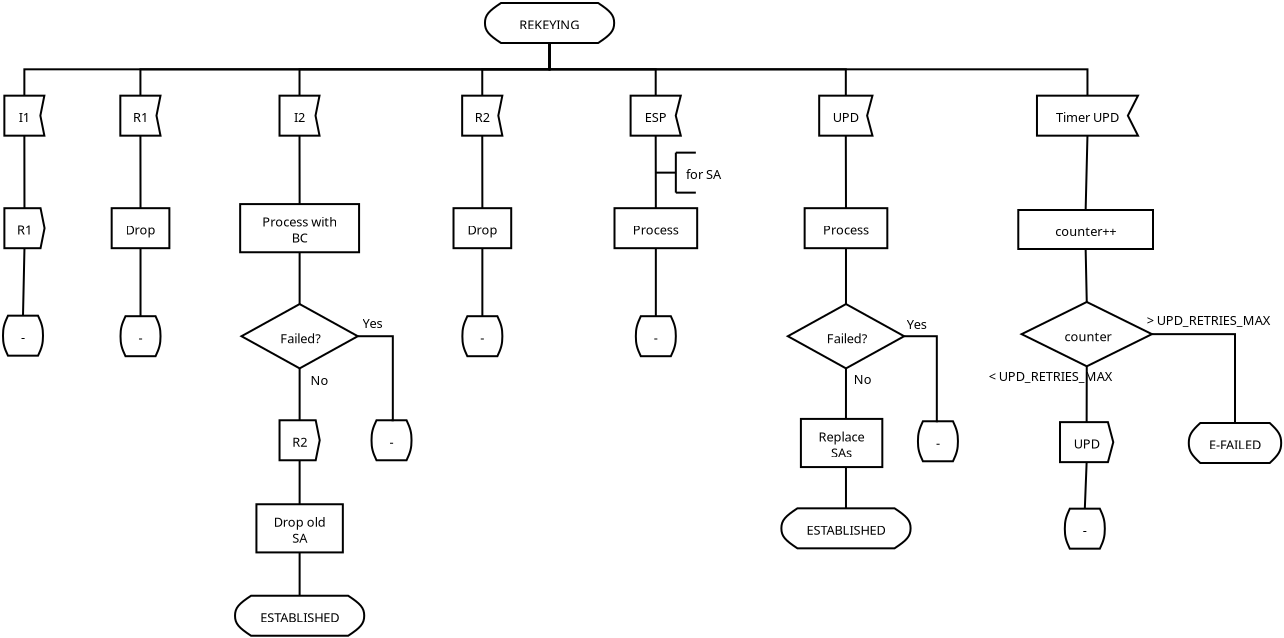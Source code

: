 <?xml version="1.0" encoding="UTF-8"?>
<dia:diagram xmlns:dia="http://www.lysator.liu.se/~alla/dia/"><dia:layer name="Background" visible="true"><dia:object type="SDL - State" version="0" id="O0"><dia:attribute name="obj_pos"><dia:point val="27.32,1.65"/></dia:attribute><dia:attribute name="obj_bb"><dia:rectangle val="27.27,1.6;33.83,3.7"/></dia:attribute><dia:attribute name="elem_corner"><dia:point val="27.32,1.65"/></dia:attribute><dia:attribute name="elem_width"><dia:real val="6.46"/></dia:attribute><dia:attribute name="elem_height"><dia:real val="2"/></dia:attribute><dia:attribute name="show_background"><dia:boolean val="true"/></dia:attribute><dia:attribute name="flip_horizontal"><dia:boolean val="false"/></dia:attribute><dia:attribute name="flip_vertical"><dia:boolean val="false"/></dia:attribute><dia:attribute name="padding"><dia:real val="0.354"/></dia:attribute><dia:attribute name="text"><dia:composite type="text"><dia:attribute name="string"><dia:string>#REKEYING#</dia:string></dia:attribute><dia:attribute name="font"><dia:font family="sans" style="0" name="Courier"/></dia:attribute><dia:attribute name="height"><dia:real val="0.8"/></dia:attribute><dia:attribute name="pos"><dia:point val="30.55,2.9"/></dia:attribute><dia:attribute name="color"><dia:color val="#000000"/></dia:attribute><dia:attribute name="alignment"><dia:enum val="1"/></dia:attribute></dia:composite></dia:attribute></dia:object><dia:object type="SDL - Receive" version="0" id="O1"><dia:attribute name="obj_pos"><dia:point val="3.29,6.282"/></dia:attribute><dia:attribute name="obj_bb"><dia:rectangle val="3.24,6.232;5.351,8.332"/></dia:attribute><dia:attribute name="elem_corner"><dia:point val="3.29,6.282"/></dia:attribute><dia:attribute name="elem_width"><dia:real val="2"/></dia:attribute><dia:attribute name="elem_height"><dia:real val="2"/></dia:attribute><dia:attribute name="show_background"><dia:boolean val="true"/></dia:attribute><dia:attribute name="flip_horizontal"><dia:boolean val="false"/></dia:attribute><dia:attribute name="flip_vertical"><dia:boolean val="false"/></dia:attribute><dia:attribute name="padding"><dia:real val="0.354"/></dia:attribute><dia:attribute name="text"><dia:composite type="text"><dia:attribute name="string"><dia:string>#I1#</dia:string></dia:attribute><dia:attribute name="font"><dia:font family="sans" style="0" name="Courier"/></dia:attribute><dia:attribute name="height"><dia:real val="0.8"/></dia:attribute><dia:attribute name="pos"><dia:point val="4.29,7.532"/></dia:attribute><dia:attribute name="color"><dia:color val="#000000"/></dia:attribute><dia:attribute name="alignment"><dia:enum val="1"/></dia:attribute></dia:composite></dia:attribute></dia:object><dia:object type="SDL - Receive" version="0" id="O2"><dia:attribute name="obj_pos"><dia:point val="9.088,6.282"/></dia:attribute><dia:attribute name="obj_bb"><dia:rectangle val="9.038,6.232;11.158,8.332"/></dia:attribute><dia:attribute name="elem_corner"><dia:point val="9.088,6.282"/></dia:attribute><dia:attribute name="elem_width"><dia:real val="2.009"/></dia:attribute><dia:attribute name="elem_height"><dia:real val="2"/></dia:attribute><dia:attribute name="show_background"><dia:boolean val="true"/></dia:attribute><dia:attribute name="flip_horizontal"><dia:boolean val="false"/></dia:attribute><dia:attribute name="flip_vertical"><dia:boolean val="false"/></dia:attribute><dia:attribute name="padding"><dia:real val="0.354"/></dia:attribute><dia:attribute name="text"><dia:composite type="text"><dia:attribute name="string"><dia:string>#R1#</dia:string></dia:attribute><dia:attribute name="font"><dia:font family="sans" style="0" name="Courier"/></dia:attribute><dia:attribute name="height"><dia:real val="0.8"/></dia:attribute><dia:attribute name="pos"><dia:point val="10.093,7.532"/></dia:attribute><dia:attribute name="color"><dia:color val="#000000"/></dia:attribute><dia:attribute name="alignment"><dia:enum val="1"/></dia:attribute></dia:composite></dia:attribute></dia:object><dia:object type="SDL - Receive" version="0" id="O3"><dia:attribute name="obj_pos"><dia:point val="17.048,6.282"/></dia:attribute><dia:attribute name="obj_bb"><dia:rectangle val="16.998,6.232;19.109,8.332"/></dia:attribute><dia:attribute name="elem_corner"><dia:point val="17.048,6.282"/></dia:attribute><dia:attribute name="elem_width"><dia:real val="2"/></dia:attribute><dia:attribute name="elem_height"><dia:real val="2"/></dia:attribute><dia:attribute name="show_background"><dia:boolean val="true"/></dia:attribute><dia:attribute name="flip_horizontal"><dia:boolean val="false"/></dia:attribute><dia:attribute name="flip_vertical"><dia:boolean val="false"/></dia:attribute><dia:attribute name="padding"><dia:real val="0.354"/></dia:attribute><dia:attribute name="text"><dia:composite type="text"><dia:attribute name="string"><dia:string>#I2#</dia:string></dia:attribute><dia:attribute name="font"><dia:font family="sans" style="0" name="Courier"/></dia:attribute><dia:attribute name="height"><dia:real val="0.8"/></dia:attribute><dia:attribute name="pos"><dia:point val="18.048,7.532"/></dia:attribute><dia:attribute name="color"><dia:color val="#000000"/></dia:attribute><dia:attribute name="alignment"><dia:enum val="1"/></dia:attribute></dia:composite></dia:attribute></dia:object><dia:object type="SDL - Receive" version="0" id="O4"><dia:attribute name="obj_pos"><dia:point val="26.18,6.282"/></dia:attribute><dia:attribute name="obj_bb"><dia:rectangle val="26.13,6.232;28.25,8.332"/></dia:attribute><dia:attribute name="elem_corner"><dia:point val="26.18,6.282"/></dia:attribute><dia:attribute name="elem_width"><dia:real val="2.009"/></dia:attribute><dia:attribute name="elem_height"><dia:real val="2"/></dia:attribute><dia:attribute name="show_background"><dia:boolean val="true"/></dia:attribute><dia:attribute name="flip_horizontal"><dia:boolean val="false"/></dia:attribute><dia:attribute name="flip_vertical"><dia:boolean val="false"/></dia:attribute><dia:attribute name="padding"><dia:real val="0.354"/></dia:attribute><dia:attribute name="text"><dia:composite type="text"><dia:attribute name="string"><dia:string>#R2#</dia:string></dia:attribute><dia:attribute name="font"><dia:font family="sans" style="0" name="Courier"/></dia:attribute><dia:attribute name="height"><dia:real val="0.8"/></dia:attribute><dia:attribute name="pos"><dia:point val="27.184,7.532"/></dia:attribute><dia:attribute name="color"><dia:color val="#000000"/></dia:attribute><dia:attribute name="alignment"><dia:enum val="1"/></dia:attribute></dia:composite></dia:attribute></dia:object><dia:object type="SDL - Receive" version="0" id="O5"><dia:attribute name="obj_pos"><dia:point val="44.046,6.282"/></dia:attribute><dia:attribute name="obj_bb"><dia:rectangle val="43.996,6.232;46.745,8.332"/></dia:attribute><dia:attribute name="elem_corner"><dia:point val="44.046,6.282"/></dia:attribute><dia:attribute name="elem_width"><dia:real val="2.634"/></dia:attribute><dia:attribute name="elem_height"><dia:real val="2"/></dia:attribute><dia:attribute name="show_background"><dia:boolean val="true"/></dia:attribute><dia:attribute name="flip_horizontal"><dia:boolean val="false"/></dia:attribute><dia:attribute name="flip_vertical"><dia:boolean val="false"/></dia:attribute><dia:attribute name="padding"><dia:real val="0.354"/></dia:attribute><dia:attribute name="text"><dia:composite type="text"><dia:attribute name="string"><dia:string>#UPD#</dia:string></dia:attribute><dia:attribute name="font"><dia:font family="sans" style="0" name="Courier"/></dia:attribute><dia:attribute name="height"><dia:real val="0.8"/></dia:attribute><dia:attribute name="pos"><dia:point val="45.363,7.532"/></dia:attribute><dia:attribute name="color"><dia:color val="#000000"/></dia:attribute><dia:attribute name="alignment"><dia:enum val="1"/></dia:attribute></dia:composite></dia:attribute></dia:object><dia:object type="SDL - Receive" version="0" id="O6"><dia:attribute name="obj_pos"><dia:point val="54.941,6.282"/></dia:attribute><dia:attribute name="obj_bb"><dia:rectangle val="54.891,6.232;60.03,8.332"/></dia:attribute><dia:attribute name="elem_corner"><dia:point val="54.941,6.282"/></dia:attribute><dia:attribute name="elem_width"><dia:real val="5.009"/></dia:attribute><dia:attribute name="elem_height"><dia:real val="2"/></dia:attribute><dia:attribute name="show_background"><dia:boolean val="true"/></dia:attribute><dia:attribute name="flip_horizontal"><dia:boolean val="false"/></dia:attribute><dia:attribute name="flip_vertical"><dia:boolean val="false"/></dia:attribute><dia:attribute name="padding"><dia:real val="0.354"/></dia:attribute><dia:attribute name="text"><dia:composite type="text"><dia:attribute name="string"><dia:string>#Timer UPD#</dia:string></dia:attribute><dia:attribute name="font"><dia:font family="sans" style="0" name="Courier"/></dia:attribute><dia:attribute name="height"><dia:real val="0.8"/></dia:attribute><dia:attribute name="pos"><dia:point val="57.445,7.532"/></dia:attribute><dia:attribute name="color"><dia:color val="#000000"/></dia:attribute><dia:attribute name="alignment"><dia:enum val="1"/></dia:attribute></dia:composite></dia:attribute></dia:object><dia:object type="SDL - Send" version="0" id="O7"><dia:attribute name="obj_pos"><dia:point val="3.291,11.909"/></dia:attribute><dia:attribute name="obj_bb"><dia:rectangle val="3.241,11.858;5.351,13.959"/></dia:attribute><dia:attribute name="elem_corner"><dia:point val="3.291,11.909"/></dia:attribute><dia:attribute name="elem_width"><dia:real val="2.009"/></dia:attribute><dia:attribute name="elem_height"><dia:real val="2"/></dia:attribute><dia:attribute name="show_background"><dia:boolean val="true"/></dia:attribute><dia:attribute name="flip_horizontal"><dia:boolean val="false"/></dia:attribute><dia:attribute name="flip_vertical"><dia:boolean val="false"/></dia:attribute><dia:attribute name="padding"><dia:real val="0.354"/></dia:attribute><dia:attribute name="text"><dia:composite type="text"><dia:attribute name="string"><dia:string>#R1#</dia:string></dia:attribute><dia:attribute name="font"><dia:font family="sans" style="0" name="Courier"/></dia:attribute><dia:attribute name="height"><dia:real val="0.8"/></dia:attribute><dia:attribute name="pos"><dia:point val="4.295,13.159"/></dia:attribute><dia:attribute name="color"><dia:color val="#000000"/></dia:attribute><dia:attribute name="alignment"><dia:enum val="1"/></dia:attribute></dia:composite></dia:attribute></dia:object><dia:object type="SDL - Task" version="0" id="O8"><dia:attribute name="obj_pos"><dia:point val="15.08,11.705"/></dia:attribute><dia:attribute name="obj_bb"><dia:rectangle val="15.03,11.655;21.077,14.162"/></dia:attribute><dia:attribute name="elem_corner"><dia:point val="15.08,11.705"/></dia:attribute><dia:attribute name="elem_width"><dia:real val="5.946"/></dia:attribute><dia:attribute name="elem_height"><dia:real val="2.407"/></dia:attribute><dia:attribute name="show_background"><dia:boolean val="true"/></dia:attribute><dia:attribute name="flip_horizontal"><dia:boolean val="false"/></dia:attribute><dia:attribute name="flip_vertical"><dia:boolean val="false"/></dia:attribute><dia:attribute name="padding"><dia:real val="0.354"/></dia:attribute><dia:attribute name="text"><dia:composite type="text"><dia:attribute name="string"><dia:string>#Process with
BC#</dia:string></dia:attribute><dia:attribute name="font"><dia:font family="sans" style="0" name="Courier"/></dia:attribute><dia:attribute name="height"><dia:real val="0.8"/></dia:attribute><dia:attribute name="pos"><dia:point val="18.053,12.759"/></dia:attribute><dia:attribute name="color"><dia:color val="#000000"/></dia:attribute><dia:attribute name="alignment"><dia:enum val="1"/></dia:attribute></dia:composite></dia:attribute></dia:object><dia:object type="SDL - Decision" version="0" id="O9"><dia:attribute name="obj_pos"><dia:point val="15.146,16.704"/></dia:attribute><dia:attribute name="obj_bb"><dia:rectangle val="15.043,16.646;21.064,19.975"/></dia:attribute><dia:attribute name="elem_corner"><dia:point val="15.146,16.704"/></dia:attribute><dia:attribute name="elem_width"><dia:real val="5.814"/></dia:attribute><dia:attribute name="elem_height"><dia:real val="3.214"/></dia:attribute><dia:attribute name="show_background"><dia:boolean val="true"/></dia:attribute><dia:attribute name="flip_horizontal"><dia:boolean val="false"/></dia:attribute><dia:attribute name="flip_vertical"><dia:boolean val="false"/></dia:attribute><dia:attribute name="padding"><dia:real val="0.354"/></dia:attribute><dia:attribute name="text"><dia:composite type="text"><dia:attribute name="string"><dia:string>#Failed?#</dia:string></dia:attribute><dia:attribute name="font"><dia:font family="sans" style="0" name="Courier"/></dia:attribute><dia:attribute name="height"><dia:real val="0.8"/></dia:attribute><dia:attribute name="pos"><dia:point val="18.111,18.593"/></dia:attribute><dia:attribute name="color"><dia:color val="#000000"/></dia:attribute><dia:attribute name="alignment"><dia:enum val="1"/></dia:attribute></dia:composite></dia:attribute></dia:object><dia:object type="SDL - Send" version="0" id="O10"><dia:attribute name="obj_pos"><dia:point val="17.049,22.513"/></dia:attribute><dia:attribute name="obj_bb"><dia:rectangle val="16.998,22.463;19.108,24.563"/></dia:attribute><dia:attribute name="elem_corner"><dia:point val="17.049,22.513"/></dia:attribute><dia:attribute name="elem_width"><dia:real val="2.009"/></dia:attribute><dia:attribute name="elem_height"><dia:real val="2"/></dia:attribute><dia:attribute name="show_background"><dia:boolean val="true"/></dia:attribute><dia:attribute name="flip_horizontal"><dia:boolean val="false"/></dia:attribute><dia:attribute name="flip_vertical"><dia:boolean val="false"/></dia:attribute><dia:attribute name="padding"><dia:real val="0.354"/></dia:attribute><dia:attribute name="text"><dia:composite type="text"><dia:attribute name="string"><dia:string>#R2#</dia:string></dia:attribute><dia:attribute name="font"><dia:font family="sans" style="0" name="Courier"/></dia:attribute><dia:attribute name="height"><dia:real val="0.8"/></dia:attribute><dia:attribute name="pos"><dia:point val="18.053,23.763"/></dia:attribute><dia:attribute name="color"><dia:color val="#000000"/></dia:attribute><dia:attribute name="alignment"><dia:enum val="1"/></dia:attribute></dia:composite></dia:attribute></dia:object><dia:object type="SDL - Task" version="0" id="O11"><dia:attribute name="obj_pos"><dia:point val="15.893,26.713"/></dia:attribute><dia:attribute name="obj_bb"><dia:rectangle val="15.843,26.663;20.264,29.17"/></dia:attribute><dia:attribute name="elem_corner"><dia:point val="15.893,26.713"/></dia:attribute><dia:attribute name="elem_width"><dia:real val="4.321"/></dia:attribute><dia:attribute name="elem_height"><dia:real val="2.407"/></dia:attribute><dia:attribute name="show_background"><dia:boolean val="true"/></dia:attribute><dia:attribute name="flip_horizontal"><dia:boolean val="false"/></dia:attribute><dia:attribute name="flip_vertical"><dia:boolean val="false"/></dia:attribute><dia:attribute name="padding"><dia:real val="0.354"/></dia:attribute><dia:attribute name="text"><dia:composite type="text"><dia:attribute name="string"><dia:string>#Drop old
SA#</dia:string></dia:attribute><dia:attribute name="font"><dia:font family="sans" style="0" name="Courier"/></dia:attribute><dia:attribute name="height"><dia:real val="0.8"/></dia:attribute><dia:attribute name="pos"><dia:point val="18.053,27.767"/></dia:attribute><dia:attribute name="color"><dia:color val="#000000"/></dia:attribute><dia:attribute name="alignment"><dia:enum val="1"/></dia:attribute></dia:composite></dia:attribute></dia:object><dia:object type="SDL - State" version="0" id="O12"><dia:attribute name="obj_pos"><dia:point val="14.823,31.287"/></dia:attribute><dia:attribute name="obj_bb"><dia:rectangle val="14.774,31.237;21.334,33.337"/></dia:attribute><dia:attribute name="elem_corner"><dia:point val="14.823,31.287"/></dia:attribute><dia:attribute name="elem_width"><dia:real val="6.46"/></dia:attribute><dia:attribute name="elem_height"><dia:real val="2"/></dia:attribute><dia:attribute name="show_background"><dia:boolean val="true"/></dia:attribute><dia:attribute name="flip_horizontal"><dia:boolean val="false"/></dia:attribute><dia:attribute name="flip_vertical"><dia:boolean val="false"/></dia:attribute><dia:attribute name="padding"><dia:real val="0.354"/></dia:attribute><dia:attribute name="text"><dia:composite type="text"><dia:attribute name="string"><dia:string>#ESTABLISHED#</dia:string></dia:attribute><dia:attribute name="font"><dia:font family="sans" style="0" name="Courier"/></dia:attribute><dia:attribute name="height"><dia:real val="0.8"/></dia:attribute><dia:attribute name="pos"><dia:point val="18.053,32.537"/></dia:attribute><dia:attribute name="color"><dia:color val="#000000"/></dia:attribute><dia:attribute name="alignment"><dia:enum val="1"/></dia:attribute></dia:composite></dia:attribute></dia:object><dia:object type="SDL - State" version="0" id="O13"><dia:attribute name="obj_pos"><dia:point val="21.648,22.513"/></dia:attribute><dia:attribute name="obj_bb"><dia:rectangle val="21.599,22.463;23.698,24.563"/></dia:attribute><dia:attribute name="elem_corner"><dia:point val="21.648,22.513"/></dia:attribute><dia:attribute name="elem_width"><dia:real val="2"/></dia:attribute><dia:attribute name="elem_height"><dia:real val="2"/></dia:attribute><dia:attribute name="show_background"><dia:boolean val="true"/></dia:attribute><dia:attribute name="flip_horizontal"><dia:boolean val="false"/></dia:attribute><dia:attribute name="flip_vertical"><dia:boolean val="false"/></dia:attribute><dia:attribute name="padding"><dia:real val="0.354"/></dia:attribute><dia:attribute name="text"><dia:composite type="text"><dia:attribute name="string"><dia:string>#-#</dia:string></dia:attribute><dia:attribute name="font"><dia:font family="sans" style="0" name="Courier"/></dia:attribute><dia:attribute name="height"><dia:real val="0.8"/></dia:attribute><dia:attribute name="pos"><dia:point val="22.648,23.763"/></dia:attribute><dia:attribute name="color"><dia:color val="#000000"/></dia:attribute><dia:attribute name="alignment"><dia:enum val="1"/></dia:attribute></dia:composite></dia:attribute></dia:object><dia:object type="SDL - Task" version="0" id="O14"><dia:attribute name="obj_pos"><dia:point val="8.656,11.909"/></dia:attribute><dia:attribute name="obj_bb"><dia:rectangle val="8.606,11.858;11.59,13.959"/></dia:attribute><dia:attribute name="elem_corner"><dia:point val="8.656,11.909"/></dia:attribute><dia:attribute name="elem_width"><dia:real val="2.884"/></dia:attribute><dia:attribute name="elem_height"><dia:real val="2"/></dia:attribute><dia:attribute name="show_background"><dia:boolean val="true"/></dia:attribute><dia:attribute name="flip_horizontal"><dia:boolean val="false"/></dia:attribute><dia:attribute name="flip_vertical"><dia:boolean val="false"/></dia:attribute><dia:attribute name="padding"><dia:real val="0.354"/></dia:attribute><dia:attribute name="text"><dia:composite type="text"><dia:attribute name="string"><dia:string>#Drop#</dia:string></dia:attribute><dia:attribute name="font"><dia:font family="sans" style="0" name="Courier"/></dia:attribute><dia:attribute name="height"><dia:real val="0.8"/></dia:attribute><dia:attribute name="pos"><dia:point val="10.098,13.159"/></dia:attribute><dia:attribute name="color"><dia:color val="#000000"/></dia:attribute><dia:attribute name="alignment"><dia:enum val="1"/></dia:attribute></dia:composite></dia:attribute></dia:object><dia:object type="SDL - State" version="0" id="O15"><dia:attribute name="obj_pos"><dia:point val="9.098,17.311"/></dia:attribute><dia:attribute name="obj_bb"><dia:rectangle val="9.048,17.261;11.148,19.361"/></dia:attribute><dia:attribute name="elem_corner"><dia:point val="9.098,17.311"/></dia:attribute><dia:attribute name="elem_width"><dia:real val="2"/></dia:attribute><dia:attribute name="elem_height"><dia:real val="2"/></dia:attribute><dia:attribute name="show_background"><dia:boolean val="true"/></dia:attribute><dia:attribute name="flip_horizontal"><dia:boolean val="false"/></dia:attribute><dia:attribute name="flip_vertical"><dia:boolean val="false"/></dia:attribute><dia:attribute name="padding"><dia:real val="0.354"/></dia:attribute><dia:attribute name="text"><dia:composite type="text"><dia:attribute name="string"><dia:string>#-#</dia:string></dia:attribute><dia:attribute name="font"><dia:font family="sans" style="0" name="Courier"/></dia:attribute><dia:attribute name="height"><dia:real val="0.8"/></dia:attribute><dia:attribute name="pos"><dia:point val="10.098,18.561"/></dia:attribute><dia:attribute name="color"><dia:color val="#000000"/></dia:attribute><dia:attribute name="alignment"><dia:enum val="1"/></dia:attribute></dia:composite></dia:attribute></dia:object><dia:object type="SDL - Task" version="0" id="O16"><dia:attribute name="obj_pos"><dia:point val="25.748,11.909"/></dia:attribute><dia:attribute name="obj_bb"><dia:rectangle val="25.698,11.858;28.682,13.959"/></dia:attribute><dia:attribute name="elem_corner"><dia:point val="25.748,11.909"/></dia:attribute><dia:attribute name="elem_width"><dia:real val="2.884"/></dia:attribute><dia:attribute name="elem_height"><dia:real val="2"/></dia:attribute><dia:attribute name="show_background"><dia:boolean val="true"/></dia:attribute><dia:attribute name="flip_horizontal"><dia:boolean val="false"/></dia:attribute><dia:attribute name="flip_vertical"><dia:boolean val="false"/></dia:attribute><dia:attribute name="padding"><dia:real val="0.354"/></dia:attribute><dia:attribute name="text"><dia:composite type="text"><dia:attribute name="string"><dia:string>#Drop#</dia:string></dia:attribute><dia:attribute name="font"><dia:font family="sans" style="0" name="Courier"/></dia:attribute><dia:attribute name="height"><dia:real val="0.8"/></dia:attribute><dia:attribute name="pos"><dia:point val="27.19,13.159"/></dia:attribute><dia:attribute name="color"><dia:color val="#000000"/></dia:attribute><dia:attribute name="alignment"><dia:enum val="1"/></dia:attribute></dia:composite></dia:attribute></dia:object><dia:object type="SDL - State" version="0" id="O17"><dia:attribute name="obj_pos"><dia:point val="26.19,17.311"/></dia:attribute><dia:attribute name="obj_bb"><dia:rectangle val="26.14,17.261;28.24,19.361"/></dia:attribute><dia:attribute name="elem_corner"><dia:point val="26.19,17.311"/></dia:attribute><dia:attribute name="elem_width"><dia:real val="2"/></dia:attribute><dia:attribute name="elem_height"><dia:real val="2"/></dia:attribute><dia:attribute name="show_background"><dia:boolean val="true"/></dia:attribute><dia:attribute name="flip_horizontal"><dia:boolean val="false"/></dia:attribute><dia:attribute name="flip_vertical"><dia:boolean val="false"/></dia:attribute><dia:attribute name="padding"><dia:real val="0.354"/></dia:attribute><dia:attribute name="text"><dia:composite type="text"><dia:attribute name="string"><dia:string>#-#</dia:string></dia:attribute><dia:attribute name="font"><dia:font family="sans" style="0" name="Courier"/></dia:attribute><dia:attribute name="height"><dia:real val="0.8"/></dia:attribute><dia:attribute name="pos"><dia:point val="27.19,18.561"/></dia:attribute><dia:attribute name="color"><dia:color val="#000000"/></dia:attribute><dia:attribute name="alignment"><dia:enum val="1"/></dia:attribute></dia:composite></dia:attribute></dia:object><dia:object type="SDL - Task" version="0" id="O18"><dia:attribute name="obj_pos"><dia:point val="43.304,11.909"/></dia:attribute><dia:attribute name="obj_bb"><dia:rectangle val="43.254,11.858;47.488,13.959"/></dia:attribute><dia:attribute name="elem_corner"><dia:point val="43.304,11.909"/></dia:attribute><dia:attribute name="elem_width"><dia:real val="4.134"/></dia:attribute><dia:attribute name="elem_height"><dia:real val="2"/></dia:attribute><dia:attribute name="show_background"><dia:boolean val="true"/></dia:attribute><dia:attribute name="flip_horizontal"><dia:boolean val="false"/></dia:attribute><dia:attribute name="flip_vertical"><dia:boolean val="false"/></dia:attribute><dia:attribute name="padding"><dia:real val="0.354"/></dia:attribute><dia:attribute name="text"><dia:composite type="text"><dia:attribute name="string"><dia:string>#Process#</dia:string></dia:attribute><dia:attribute name="font"><dia:font family="sans" style="0" name="Courier"/></dia:attribute><dia:attribute name="height"><dia:real val="0.8"/></dia:attribute><dia:attribute name="pos"><dia:point val="45.371,13.159"/></dia:attribute><dia:attribute name="color"><dia:color val="#000000"/></dia:attribute><dia:attribute name="alignment"><dia:enum val="1"/></dia:attribute></dia:composite></dia:attribute></dia:object><dia:object type="SDL - Decision" version="0" id="O19"><dia:attribute name="obj_pos"><dia:point val="42.464,16.704"/></dia:attribute><dia:attribute name="obj_bb"><dia:rectangle val="42.36,16.646;48.381,19.975"/></dia:attribute><dia:attribute name="elem_corner"><dia:point val="42.464,16.704"/></dia:attribute><dia:attribute name="elem_width"><dia:real val="5.814"/></dia:attribute><dia:attribute name="elem_height"><dia:real val="3.214"/></dia:attribute><dia:attribute name="show_background"><dia:boolean val="true"/></dia:attribute><dia:attribute name="flip_horizontal"><dia:boolean val="false"/></dia:attribute><dia:attribute name="flip_vertical"><dia:boolean val="false"/></dia:attribute><dia:attribute name="padding"><dia:real val="0.354"/></dia:attribute><dia:attribute name="text"><dia:composite type="text"><dia:attribute name="string"><dia:string>#Failed?#</dia:string></dia:attribute><dia:attribute name="font"><dia:font family="sans" style="0" name="Courier"/></dia:attribute><dia:attribute name="height"><dia:real val="0.8"/></dia:attribute><dia:attribute name="pos"><dia:point val="45.429,18.593"/></dia:attribute><dia:attribute name="color"><dia:color val="#000000"/></dia:attribute><dia:attribute name="alignment"><dia:enum val="1"/></dia:attribute></dia:composite></dia:attribute></dia:object><dia:object type="SDL - State" version="0" id="O20"><dia:attribute name="obj_pos"><dia:point val="48.969,22.563"/></dia:attribute><dia:attribute name="obj_bb"><dia:rectangle val="48.919,22.513;51.019,24.613"/></dia:attribute><dia:attribute name="elem_corner"><dia:point val="48.969,22.563"/></dia:attribute><dia:attribute name="elem_width"><dia:real val="2"/></dia:attribute><dia:attribute name="elem_height"><dia:real val="2"/></dia:attribute><dia:attribute name="show_background"><dia:boolean val="true"/></dia:attribute><dia:attribute name="flip_horizontal"><dia:boolean val="false"/></dia:attribute><dia:attribute name="flip_vertical"><dia:boolean val="false"/></dia:attribute><dia:attribute name="padding"><dia:real val="0.354"/></dia:attribute><dia:attribute name="text"><dia:composite type="text"><dia:attribute name="string"><dia:string>#-#</dia:string></dia:attribute><dia:attribute name="font"><dia:font family="sans" style="0" name="Courier"/></dia:attribute><dia:attribute name="height"><dia:real val="0.8"/></dia:attribute><dia:attribute name="pos"><dia:point val="49.969,23.813"/></dia:attribute><dia:attribute name="color"><dia:color val="#000000"/></dia:attribute><dia:attribute name="alignment"><dia:enum val="1"/></dia:attribute></dia:composite></dia:attribute></dia:object><dia:object type="SDL - State" version="0" id="O21"><dia:attribute name="obj_pos"><dia:point val="42.141,26.916"/></dia:attribute><dia:attribute name="obj_bb"><dia:rectangle val="42.091,26.866;48.651,28.966"/></dia:attribute><dia:attribute name="elem_corner"><dia:point val="42.141,26.916"/></dia:attribute><dia:attribute name="elem_width"><dia:real val="6.46"/></dia:attribute><dia:attribute name="elem_height"><dia:real val="2"/></dia:attribute><dia:attribute name="show_background"><dia:boolean val="true"/></dia:attribute><dia:attribute name="flip_horizontal"><dia:boolean val="false"/></dia:attribute><dia:attribute name="flip_vertical"><dia:boolean val="false"/></dia:attribute><dia:attribute name="padding"><dia:real val="0.354"/></dia:attribute><dia:attribute name="text"><dia:composite type="text"><dia:attribute name="string"><dia:string>#ESTABLISHED#</dia:string></dia:attribute><dia:attribute name="font"><dia:font family="sans" style="0" name="Courier"/></dia:attribute><dia:attribute name="height"><dia:real val="0.8"/></dia:attribute><dia:attribute name="pos"><dia:point val="45.371,28.166"/></dia:attribute><dia:attribute name="color"><dia:color val="#000000"/></dia:attribute><dia:attribute name="alignment"><dia:enum val="1"/></dia:attribute></dia:composite></dia:attribute></dia:object><dia:object type="SDL - Send" version="0" id="O22"><dia:attribute name="obj_pos"><dia:point val="56.087,22.608"/></dia:attribute><dia:attribute name="obj_bb"><dia:rectangle val="56.037,22.558;58.772,24.659"/></dia:attribute><dia:attribute name="elem_corner"><dia:point val="56.087,22.608"/></dia:attribute><dia:attribute name="elem_width"><dia:real val="2.634"/></dia:attribute><dia:attribute name="elem_height"><dia:real val="2"/></dia:attribute><dia:attribute name="show_background"><dia:boolean val="true"/></dia:attribute><dia:attribute name="flip_horizontal"><dia:boolean val="false"/></dia:attribute><dia:attribute name="flip_vertical"><dia:boolean val="false"/></dia:attribute><dia:attribute name="padding"><dia:real val="0.354"/></dia:attribute><dia:attribute name="text"><dia:composite type="text"><dia:attribute name="string"><dia:string>#UPD#</dia:string></dia:attribute><dia:attribute name="font"><dia:font family="sans" style="0" name="Courier"/></dia:attribute><dia:attribute name="height"><dia:real val="0.8"/></dia:attribute><dia:attribute name="pos"><dia:point val="57.404,23.858"/></dia:attribute><dia:attribute name="color"><dia:color val="#000000"/></dia:attribute><dia:attribute name="alignment"><dia:enum val="1"/></dia:attribute></dia:composite></dia:attribute></dia:object><dia:object type="SDL - Receive" version="0" id="O23"><dia:attribute name="obj_pos"><dia:point val="34.602,6.282"/></dia:attribute><dia:attribute name="obj_bb"><dia:rectangle val="34.552,6.232;37.175,8.332"/></dia:attribute><dia:attribute name="elem_corner"><dia:point val="34.602,6.282"/></dia:attribute><dia:attribute name="elem_width"><dia:real val="2.509"/></dia:attribute><dia:attribute name="elem_height"><dia:real val="2"/></dia:attribute><dia:attribute name="show_background"><dia:boolean val="true"/></dia:attribute><dia:attribute name="flip_horizontal"><dia:boolean val="false"/></dia:attribute><dia:attribute name="flip_vertical"><dia:boolean val="false"/></dia:attribute><dia:attribute name="padding"><dia:real val="0.354"/></dia:attribute><dia:attribute name="text"><dia:composite type="text"><dia:attribute name="string"><dia:string>#ESP#</dia:string></dia:attribute><dia:attribute name="font"><dia:font family="sans" style="0" name="Courier"/></dia:attribute><dia:attribute name="height"><dia:real val="0.8"/></dia:attribute><dia:attribute name="pos"><dia:point val="35.857,7.532"/></dia:attribute><dia:attribute name="color"><dia:color val="#000000"/></dia:attribute><dia:attribute name="alignment"><dia:enum val="1"/></dia:attribute></dia:composite></dia:attribute></dia:object><dia:object type="SDL - Comment" version="0" id="O24"><dia:attribute name="obj_pos"><dia:point val="35.864,9.132"/></dia:attribute><dia:attribute name="obj_bb"><dia:rectangle val="35.864,9.082;38.935,11.182"/></dia:attribute><dia:attribute name="elem_corner"><dia:point val="35.864,9.132"/></dia:attribute><dia:attribute name="elem_width"><dia:real val="2"/></dia:attribute><dia:attribute name="elem_height"><dia:real val="2"/></dia:attribute><dia:attribute name="show_background"><dia:boolean val="true"/></dia:attribute><dia:attribute name="flip_horizontal"><dia:boolean val="false"/></dia:attribute><dia:attribute name="flip_vertical"><dia:boolean val="false"/></dia:attribute><dia:attribute name="padding"><dia:real val="0.354"/></dia:attribute><dia:attribute name="text"><dia:composite type="text"><dia:attribute name="string"><dia:string># for SA#</dia:string></dia:attribute><dia:attribute name="font"><dia:font family="sans" style="0" name="Courier"/></dia:attribute><dia:attribute name="height"><dia:real val="0.8"/></dia:attribute><dia:attribute name="pos"><dia:point val="36.864,10.382"/></dia:attribute><dia:attribute name="color"><dia:color val="#000000"/></dia:attribute><dia:attribute name="alignment"><dia:enum val="0"/></dia:attribute></dia:composite></dia:attribute></dia:object><dia:object type="SDL - Task" version="0" id="O25"><dia:attribute name="obj_pos"><dia:point val="33.797,11.909"/></dia:attribute><dia:attribute name="obj_bb"><dia:rectangle val="33.747,11.858;37.981,13.959"/></dia:attribute><dia:attribute name="elem_corner"><dia:point val="33.797,11.909"/></dia:attribute><dia:attribute name="elem_width"><dia:real val="4.134"/></dia:attribute><dia:attribute name="elem_height"><dia:real val="2"/></dia:attribute><dia:attribute name="show_background"><dia:boolean val="true"/></dia:attribute><dia:attribute name="flip_horizontal"><dia:boolean val="false"/></dia:attribute><dia:attribute name="flip_vertical"><dia:boolean val="false"/></dia:attribute><dia:attribute name="padding"><dia:real val="0.354"/></dia:attribute><dia:attribute name="text"><dia:composite type="text"><dia:attribute name="string"><dia:string>#Process#</dia:string></dia:attribute><dia:attribute name="font"><dia:font family="sans" style="0" name="Courier"/></dia:attribute><dia:attribute name="height"><dia:real val="0.8"/></dia:attribute><dia:attribute name="pos"><dia:point val="35.864,13.159"/></dia:attribute><dia:attribute name="color"><dia:color val="#000000"/></dia:attribute><dia:attribute name="alignment"><dia:enum val="1"/></dia:attribute></dia:composite></dia:attribute></dia:object><dia:object type="SDL - State" version="0" id="O26"><dia:attribute name="obj_pos"><dia:point val="34.864,17.311"/></dia:attribute><dia:attribute name="obj_bb"><dia:rectangle val="34.814,17.261;36.914,19.361"/></dia:attribute><dia:attribute name="elem_corner"><dia:point val="34.864,17.311"/></dia:attribute><dia:attribute name="elem_width"><dia:real val="2"/></dia:attribute><dia:attribute name="elem_height"><dia:real val="2"/></dia:attribute><dia:attribute name="show_background"><dia:boolean val="true"/></dia:attribute><dia:attribute name="flip_horizontal"><dia:boolean val="false"/></dia:attribute><dia:attribute name="flip_vertical"><dia:boolean val="false"/></dia:attribute><dia:attribute name="padding"><dia:real val="0.354"/></dia:attribute><dia:attribute name="text"><dia:composite type="text"><dia:attribute name="string"><dia:string>#-#</dia:string></dia:attribute><dia:attribute name="font"><dia:font family="sans" style="0" name="Courier"/></dia:attribute><dia:attribute name="height"><dia:real val="0.8"/></dia:attribute><dia:attribute name="pos"><dia:point val="35.864,18.561"/></dia:attribute><dia:attribute name="color"><dia:color val="#000000"/></dia:attribute><dia:attribute name="alignment"><dia:enum val="1"/></dia:attribute></dia:composite></dia:attribute></dia:object><dia:object type="Standard - ZigZagLine" version="0" id="O27"><dia:attribute name="obj_pos"><dia:point val="30.55,3.65"/></dia:attribute><dia:attribute name="obj_bb"><dia:rectangle val="4.24,3.6;30.6,6.332"/></dia:attribute><dia:attribute name="orth_points"><dia:point val="30.55,3.65"/><dia:point val="30.55,4.966"/><dia:point val="4.29,4.966"/><dia:point val="4.29,6.282"/></dia:attribute><dia:attribute name="orth_orient"><dia:enum val="1"/><dia:enum val="0"/><dia:enum val="1"/></dia:attribute><dia:connections><dia:connection handle="0" to="O0" connection="1"/><dia:connection handle="1" to="O1" connection="0"/></dia:connections></dia:object><dia:object type="Standard - Line" version="0" id="O28"><dia:attribute name="obj_pos"><dia:point val="4.29,8.282"/></dia:attribute><dia:attribute name="obj_bb"><dia:rectangle val="4.24,8.232;4.345,11.959"/></dia:attribute><dia:attribute name="conn_endpoints"><dia:point val="4.29,8.282"/><dia:point val="4.295,11.909"/></dia:attribute><dia:attribute name="numcp"><dia:int val="1"/></dia:attribute><dia:connections><dia:connection handle="0" to="O1" connection="1"/><dia:connection handle="1" to="O7" connection="0"/></dia:connections></dia:object><dia:object type="Standard - Line" version="0" id="O29"><dia:attribute name="obj_pos"><dia:point val="4.295,13.909"/></dia:attribute><dia:attribute name="obj_bb"><dia:rectangle val="4.171,13.857;4.346,17.336"/></dia:attribute><dia:attribute name="conn_endpoints"><dia:point val="4.295,13.909"/><dia:point val="4.222,17.285"/></dia:attribute><dia:attribute name="numcp"><dia:int val="1"/></dia:attribute><dia:connections><dia:connection handle="0" to="O7" connection="1"/><dia:connection handle="1" to="O68" connection="0"/></dia:connections></dia:object><dia:object type="Standard - ZigZagLine" version="0" id="O30"><dia:attribute name="obj_pos"><dia:point val="30.55,3.65"/></dia:attribute><dia:attribute name="obj_bb"><dia:rectangle val="10.043,3.6;30.6,6.332"/></dia:attribute><dia:attribute name="orth_points"><dia:point val="30.55,3.65"/><dia:point val="30.55,4.966"/><dia:point val="10.093,4.966"/><dia:point val="10.093,6.282"/></dia:attribute><dia:attribute name="orth_orient"><dia:enum val="1"/><dia:enum val="0"/><dia:enum val="1"/></dia:attribute><dia:connections><dia:connection handle="0" to="O0" connection="1"/><dia:connection handle="1" to="O2" connection="0"/></dia:connections></dia:object><dia:object type="Standard - ZigZagLine" version="0" id="O31"><dia:attribute name="obj_pos"><dia:point val="30.55,3.65"/></dia:attribute><dia:attribute name="obj_bb"><dia:rectangle val="17.998,3.6;30.6,6.332"/></dia:attribute><dia:attribute name="orth_points"><dia:point val="30.55,3.65"/><dia:point val="30.55,4.966"/><dia:point val="18.048,4.966"/><dia:point val="18.048,6.282"/></dia:attribute><dia:attribute name="orth_orient"><dia:enum val="1"/><dia:enum val="0"/><dia:enum val="1"/></dia:attribute><dia:connections><dia:connection handle="0" to="O0" connection="1"/><dia:connection handle="1" to="O3" connection="0"/></dia:connections></dia:object><dia:object type="Standard - ZigZagLine" version="0" id="O32"><dia:attribute name="obj_pos"><dia:point val="30.55,3.65"/></dia:attribute><dia:attribute name="obj_bb"><dia:rectangle val="27.135,3.6;30.6,6.332"/></dia:attribute><dia:attribute name="orth_points"><dia:point val="30.55,3.65"/><dia:point val="30.55,4.966"/><dia:point val="27.185,4.966"/><dia:point val="27.185,6.282"/></dia:attribute><dia:attribute name="orth_orient"><dia:enum val="1"/><dia:enum val="0"/><dia:enum val="1"/></dia:attribute><dia:connections><dia:connection handle="0" to="O0" connection="1"/><dia:connection handle="1" to="O4" connection="0"/></dia:connections></dia:object><dia:object type="Standard - ZigZagLine" version="0" id="O33"><dia:attribute name="obj_pos"><dia:point val="30.55,3.65"/></dia:attribute><dia:attribute name="obj_bb"><dia:rectangle val="30.5,3.6;35.907,6.332"/></dia:attribute><dia:attribute name="orth_points"><dia:point val="30.55,3.65"/><dia:point val="30.55,4.966"/><dia:point val="35.857,4.966"/><dia:point val="35.857,6.282"/></dia:attribute><dia:attribute name="orth_orient"><dia:enum val="1"/><dia:enum val="0"/><dia:enum val="1"/></dia:attribute><dia:connections><dia:connection handle="0" to="O0" connection="1"/><dia:connection handle="1" to="O23" connection="0"/></dia:connections></dia:object><dia:object type="Standard - ZigZagLine" version="0" id="O34"><dia:attribute name="obj_pos"><dia:point val="30.55,3.65"/></dia:attribute><dia:attribute name="obj_bb"><dia:rectangle val="30.5,3.6;45.413,6.332"/></dia:attribute><dia:attribute name="orth_points"><dia:point val="30.55,3.65"/><dia:point val="30.55,4.966"/><dia:point val="45.363,4.966"/><dia:point val="45.363,6.282"/></dia:attribute><dia:attribute name="orth_orient"><dia:enum val="1"/><dia:enum val="0"/><dia:enum val="1"/></dia:attribute><dia:connections><dia:connection handle="0" to="O0" connection="1"/><dia:connection handle="1" to="O5" connection="0"/></dia:connections></dia:object><dia:object type="Standard - ZigZagLine" version="0" id="O35"><dia:attribute name="obj_pos"><dia:point val="30.55,3.65"/></dia:attribute><dia:attribute name="obj_bb"><dia:rectangle val="30.5,3.6;57.495,6.332"/></dia:attribute><dia:attribute name="orth_points"><dia:point val="30.55,3.65"/><dia:point val="30.55,4.966"/><dia:point val="57.445,4.966"/><dia:point val="57.445,6.282"/></dia:attribute><dia:attribute name="orth_orient"><dia:enum val="1"/><dia:enum val="0"/><dia:enum val="1"/></dia:attribute><dia:connections><dia:connection handle="0" to="O0" connection="1"/><dia:connection handle="1" to="O6" connection="0"/></dia:connections></dia:object><dia:object type="Standard - Line" version="0" id="O36"><dia:attribute name="obj_pos"><dia:point val="10.093,8.282"/></dia:attribute><dia:attribute name="obj_bb"><dia:rectangle val="10.043,8.232;10.148,11.959"/></dia:attribute><dia:attribute name="conn_endpoints"><dia:point val="10.093,8.282"/><dia:point val="10.098,11.909"/></dia:attribute><dia:attribute name="numcp"><dia:int val="1"/></dia:attribute><dia:connections><dia:connection handle="0" to="O2" connection="1"/><dia:connection handle="1" to="O14" connection="0"/></dia:connections></dia:object><dia:object type="Standard - Line" version="0" id="O37"><dia:attribute name="obj_pos"><dia:point val="10.098,13.909"/></dia:attribute><dia:attribute name="obj_bb"><dia:rectangle val="10.048,13.858;10.148,17.361"/></dia:attribute><dia:attribute name="conn_endpoints"><dia:point val="10.098,13.909"/><dia:point val="10.098,17.311"/></dia:attribute><dia:attribute name="numcp"><dia:int val="1"/></dia:attribute><dia:connections><dia:connection handle="0" to="O14" connection="1"/><dia:connection handle="1" to="O15" connection="0"/></dia:connections></dia:object><dia:object type="Standard - Line" version="0" id="O38"><dia:attribute name="obj_pos"><dia:point val="18.048,8.282"/></dia:attribute><dia:attribute name="obj_bb"><dia:rectangle val="17.998,8.232;18.104,11.755"/></dia:attribute><dia:attribute name="conn_endpoints"><dia:point val="18.048,8.282"/><dia:point val="18.053,11.705"/></dia:attribute><dia:attribute name="numcp"><dia:int val="1"/></dia:attribute><dia:connections><dia:connection handle="0" to="O3" connection="1"/><dia:connection handle="1" to="O8" connection="0"/></dia:connections></dia:object><dia:object type="Standard - Line" version="0" id="O39"><dia:attribute name="obj_pos"><dia:point val="18.053,14.112"/></dia:attribute><dia:attribute name="obj_bb"><dia:rectangle val="18.003,14.062;18.103,16.754"/></dia:attribute><dia:attribute name="conn_endpoints"><dia:point val="18.053,14.112"/><dia:point val="18.053,16.704"/></dia:attribute><dia:attribute name="numcp"><dia:int val="1"/></dia:attribute><dia:connections><dia:connection handle="0" to="O8" connection="1"/><dia:connection handle="1" to="O9" connection="0"/></dia:connections></dia:object><dia:object type="Standard - Line" version="0" id="O40"><dia:attribute name="obj_pos"><dia:point val="18.053,19.918"/></dia:attribute><dia:attribute name="obj_bb"><dia:rectangle val="18.003,19.868;18.103,22.563"/></dia:attribute><dia:attribute name="conn_endpoints"><dia:point val="18.053,19.918"/><dia:point val="18.053,22.513"/></dia:attribute><dia:attribute name="numcp"><dia:int val="1"/></dia:attribute><dia:connections><dia:connection handle="0" to="O9" connection="1"/><dia:connection handle="1" to="O10" connection="0"/></dia:connections></dia:object><dia:object type="Standard - Line" version="0" id="O41"><dia:attribute name="obj_pos"><dia:point val="18.053,24.513"/></dia:attribute><dia:attribute name="obj_bb"><dia:rectangle val="18.003,24.463;18.103,26.763"/></dia:attribute><dia:attribute name="conn_endpoints"><dia:point val="18.053,24.513"/><dia:point val="18.053,26.713"/></dia:attribute><dia:attribute name="numcp"><dia:int val="1"/></dia:attribute><dia:connections><dia:connection handle="0" to="O10" connection="1"/><dia:connection handle="1" to="O11" connection="0"/></dia:connections></dia:object><dia:object type="Standard - Line" version="0" id="O42"><dia:attribute name="obj_pos"><dia:point val="18.053,29.12"/></dia:attribute><dia:attribute name="obj_bb"><dia:rectangle val="18.003,29.07;18.103,31.337"/></dia:attribute><dia:attribute name="conn_endpoints"><dia:point val="18.053,29.12"/><dia:point val="18.053,31.287"/></dia:attribute><dia:attribute name="numcp"><dia:int val="1"/></dia:attribute><dia:connections><dia:connection handle="0" to="O11" connection="1"/><dia:connection handle="1" to="O12" connection="0"/></dia:connections></dia:object><dia:object type="Standard - ZigZagLine" version="0" id="O43"><dia:attribute name="obj_pos"><dia:point val="20.96,18.311"/></dia:attribute><dia:attribute name="obj_bb"><dia:rectangle val="20.91,18.261;22.763,22.563"/></dia:attribute><dia:attribute name="orth_points"><dia:point val="20.96,18.311"/><dia:point val="22.713,18.311"/><dia:point val="22.713,22.513"/><dia:point val="22.648,22.513"/></dia:attribute><dia:attribute name="orth_orient"><dia:enum val="0"/><dia:enum val="1"/><dia:enum val="0"/></dia:attribute><dia:connections><dia:connection handle="0" to="O9" connection="2"/><dia:connection handle="1" to="O13" connection="0"/></dia:connections></dia:object><dia:object type="Standard - Line" version="0" id="O44"><dia:attribute name="obj_pos"><dia:point val="27.185,8.282"/></dia:attribute><dia:attribute name="obj_bb"><dia:rectangle val="27.134,8.232;27.24,11.959"/></dia:attribute><dia:attribute name="conn_endpoints"><dia:point val="27.185,8.282"/><dia:point val="27.19,11.909"/></dia:attribute><dia:attribute name="numcp"><dia:int val="1"/></dia:attribute><dia:connections><dia:connection handle="0" to="O4" connection="1"/><dia:connection handle="1" to="O16" connection="0"/></dia:connections></dia:object><dia:object type="Standard - Line" version="0" id="O45"><dia:attribute name="obj_pos"><dia:point val="27.19,13.909"/></dia:attribute><dia:attribute name="obj_bb"><dia:rectangle val="27.14,13.858;27.24,17.361"/></dia:attribute><dia:attribute name="conn_endpoints"><dia:point val="27.19,13.909"/><dia:point val="27.19,17.311"/></dia:attribute><dia:attribute name="numcp"><dia:int val="1"/></dia:attribute><dia:connections><dia:connection handle="0" to="O16" connection="1"/><dia:connection handle="1" to="O17" connection="0"/></dia:connections></dia:object><dia:object type="Standard - Line" version="0" id="O46"><dia:attribute name="obj_pos"><dia:point val="35.857,8.282"/></dia:attribute><dia:attribute name="obj_bb"><dia:rectangle val="35.806,8.232;35.914,11.959"/></dia:attribute><dia:attribute name="conn_endpoints"><dia:point val="35.857,8.282"/><dia:point val="35.864,11.909"/></dia:attribute><dia:attribute name="numcp"><dia:int val="1"/></dia:attribute><dia:connections><dia:connection handle="0" to="O23" connection="1"/><dia:connection handle="1" to="O25" connection="0"/></dia:connections></dia:object><dia:object type="Standard - Line" version="0" id="O47"><dia:attribute name="obj_pos"><dia:point val="35.864,13.909"/></dia:attribute><dia:attribute name="obj_bb"><dia:rectangle val="35.814,13.858;35.914,17.361"/></dia:attribute><dia:attribute name="conn_endpoints"><dia:point val="35.864,13.909"/><dia:point val="35.864,17.311"/></dia:attribute><dia:attribute name="numcp"><dia:int val="1"/></dia:attribute><dia:connections><dia:connection handle="0" to="O25" connection="1"/><dia:connection handle="1" to="O26" connection="0"/></dia:connections></dia:object><dia:object type="Standard - Line" version="0" id="O48"><dia:attribute name="obj_pos"><dia:point val="45.363,8.282"/></dia:attribute><dia:attribute name="obj_bb"><dia:rectangle val="45.313,8.232;45.421,11.959"/></dia:attribute><dia:attribute name="conn_endpoints"><dia:point val="45.363,8.282"/><dia:point val="45.371,11.909"/></dia:attribute><dia:attribute name="numcp"><dia:int val="1"/></dia:attribute><dia:connections><dia:connection handle="0" to="O5" connection="1"/><dia:connection handle="1" to="O18" connection="0"/></dia:connections></dia:object><dia:object type="Standard - Line" version="0" id="O49"><dia:attribute name="obj_pos"><dia:point val="45.371,13.909"/></dia:attribute><dia:attribute name="obj_bb"><dia:rectangle val="45.321,13.858;45.421,16.754"/></dia:attribute><dia:attribute name="conn_endpoints"><dia:point val="45.371,13.909"/><dia:point val="45.371,16.704"/></dia:attribute><dia:attribute name="numcp"><dia:int val="1"/></dia:attribute><dia:connections><dia:connection handle="0" to="O18" connection="1"/><dia:connection handle="1" to="O19" connection="0"/></dia:connections></dia:object><dia:object type="Standard - Line" version="0" id="O50"><dia:attribute name="obj_pos"><dia:point val="45.371,19.918"/></dia:attribute><dia:attribute name="obj_bb"><dia:rectangle val="45.32,19.868;45.421,22.563"/></dia:attribute><dia:attribute name="conn_endpoints"><dia:point val="45.371,19.918"/><dia:point val="45.37,22.513"/></dia:attribute><dia:attribute name="numcp"><dia:int val="1"/></dia:attribute><dia:connections><dia:connection handle="0" to="O19" connection="1"/></dia:connections></dia:object><dia:object type="Standard - Line" version="0" id="O51"><dia:attribute name="obj_pos"><dia:point val="45.37,24.513"/></dia:attribute><dia:attribute name="obj_bb"><dia:rectangle val="45.32,24.463;45.421,26.966"/></dia:attribute><dia:attribute name="conn_endpoints"><dia:point val="45.37,24.513"/><dia:point val="45.371,26.916"/></dia:attribute><dia:attribute name="numcp"><dia:int val="1"/></dia:attribute><dia:connections><dia:connection handle="1" to="O21" connection="0"/></dia:connections></dia:object><dia:object type="Standard - ZigZagLine" version="0" id="O52"><dia:attribute name="obj_pos"><dia:point val="48.278,18.311"/></dia:attribute><dia:attribute name="obj_bb"><dia:rectangle val="48.228,18.261;50.019,22.613"/></dia:attribute><dia:attribute name="orth_points"><dia:point val="48.278,18.311"/><dia:point val="49.913,18.311"/><dia:point val="49.913,22.563"/><dia:point val="49.969,22.563"/></dia:attribute><dia:attribute name="orth_orient"><dia:enum val="0"/><dia:enum val="1"/><dia:enum val="0"/></dia:attribute><dia:connections><dia:connection handle="0" to="O19" connection="2"/><dia:connection handle="1" to="O20" connection="0"/></dia:connections></dia:object><dia:object type="Standard - Line" version="0" id="O53"><dia:attribute name="obj_pos"><dia:point val="57.445,8.282"/></dia:attribute><dia:attribute name="obj_bb"><dia:rectangle val="57.303,8.231;57.496,12.051"/></dia:attribute><dia:attribute name="conn_endpoints"><dia:point val="57.445,8.282"/><dia:point val="57.354,12"/></dia:attribute><dia:attribute name="numcp"><dia:int val="1"/></dia:attribute><dia:connections><dia:connection handle="0" to="O6" connection="1"/><dia:connection handle="1" to="O60" connection="0"/></dia:connections></dia:object><dia:object type="Standard - Line" version="0" id="O54"><dia:attribute name="obj_pos"><dia:point val="57.404,24.608"/></dia:attribute><dia:attribute name="obj_bb"><dia:rectangle val="57.261,24.557;57.455,26.987"/></dia:attribute><dia:attribute name="conn_endpoints"><dia:point val="57.404,24.608"/><dia:point val="57.313,26.935"/></dia:attribute><dia:attribute name="numcp"><dia:int val="1"/></dia:attribute><dia:connections><dia:connection handle="0" to="O22" connection="1"/><dia:connection handle="1" to="O69" connection="0"/></dia:connections></dia:object><dia:object type="SDL - Task" version="0" id="O55"><dia:attribute name="obj_pos"><dia:point val="43.117,22.446"/></dia:attribute><dia:attribute name="obj_bb"><dia:rectangle val="43.067,22.396;47.239,24.904"/></dia:attribute><dia:attribute name="elem_corner"><dia:point val="43.117,22.446"/></dia:attribute><dia:attribute name="elem_width"><dia:real val="4.071"/></dia:attribute><dia:attribute name="elem_height"><dia:real val="2.407"/></dia:attribute><dia:attribute name="show_background"><dia:boolean val="true"/></dia:attribute><dia:attribute name="flip_horizontal"><dia:boolean val="false"/></dia:attribute><dia:attribute name="flip_vertical"><dia:boolean val="false"/></dia:attribute><dia:attribute name="padding"><dia:real val="0.354"/></dia:attribute><dia:attribute name="text"><dia:composite type="text"><dia:attribute name="string"><dia:string>#Replace
SAs#</dia:string></dia:attribute><dia:attribute name="font"><dia:font family="sans" style="0" name="Courier"/></dia:attribute><dia:attribute name="height"><dia:real val="0.8"/></dia:attribute><dia:attribute name="pos"><dia:point val="45.153,23.5"/></dia:attribute><dia:attribute name="color"><dia:color val="#000000"/></dia:attribute><dia:attribute name="alignment"><dia:enum val="1"/></dia:attribute></dia:composite></dia:attribute></dia:object><dia:object type="Standard - Text" version="0" id="O56"><dia:attribute name="obj_pos"><dia:point val="21.197,17.9"/></dia:attribute><dia:attribute name="obj_bb"><dia:rectangle val="21.197,17.25;22.197,18.25"/></dia:attribute><dia:attribute name="text"><dia:composite type="text"><dia:attribute name="string"><dia:string>#Yes#</dia:string></dia:attribute><dia:attribute name="font"><dia:font family="sans" style="0" name="Courier"/></dia:attribute><dia:attribute name="height"><dia:real val="0.8"/></dia:attribute><dia:attribute name="pos"><dia:point val="21.197,17.9"/></dia:attribute><dia:attribute name="color"><dia:color val="#000000"/></dia:attribute><dia:attribute name="alignment"><dia:enum val="0"/></dia:attribute></dia:composite></dia:attribute></dia:object><dia:object type="Standard - Text" version="0" id="O57"><dia:attribute name="obj_pos"><dia:point val="18.597,20.75"/></dia:attribute><dia:attribute name="obj_bb"><dia:rectangle val="18.597,20.1;19.447,21.1"/></dia:attribute><dia:attribute name="text"><dia:composite type="text"><dia:attribute name="string"><dia:string>#No#</dia:string></dia:attribute><dia:attribute name="font"><dia:font family="sans" style="0" name="Courier"/></dia:attribute><dia:attribute name="height"><dia:real val="0.8"/></dia:attribute><dia:attribute name="pos"><dia:point val="18.597,20.75"/></dia:attribute><dia:attribute name="color"><dia:color val="#000000"/></dia:attribute><dia:attribute name="alignment"><dia:enum val="0"/></dia:attribute></dia:composite></dia:attribute></dia:object><dia:object type="Standard - Text" version="0" id="O58"><dia:attribute name="obj_pos"><dia:point val="48.415,17.945"/></dia:attribute><dia:attribute name="obj_bb"><dia:rectangle val="48.415,17.295;49.415,18.295"/></dia:attribute><dia:attribute name="text"><dia:composite type="text"><dia:attribute name="string"><dia:string>#Yes#</dia:string></dia:attribute><dia:attribute name="font"><dia:font family="sans" style="0" name="Courier"/></dia:attribute><dia:attribute name="height"><dia:real val="0.8"/></dia:attribute><dia:attribute name="pos"><dia:point val="48.415,17.945"/></dia:attribute><dia:attribute name="color"><dia:color val="#000000"/></dia:attribute><dia:attribute name="alignment"><dia:enum val="0"/></dia:attribute></dia:composite></dia:attribute></dia:object><dia:object type="Standard - Text" version="0" id="O59"><dia:attribute name="obj_pos"><dia:point val="45.765,20.695"/></dia:attribute><dia:attribute name="obj_bb"><dia:rectangle val="45.765,20.045;46.615,21.045"/></dia:attribute><dia:attribute name="text"><dia:composite type="text"><dia:attribute name="string"><dia:string>#No#</dia:string></dia:attribute><dia:attribute name="font"><dia:font family="sans" style="0" name="Courier"/></dia:attribute><dia:attribute name="height"><dia:real val="0.8"/></dia:attribute><dia:attribute name="pos"><dia:point val="45.765,20.695"/></dia:attribute><dia:attribute name="color"><dia:color val="#000000"/></dia:attribute><dia:attribute name="alignment"><dia:enum val="0"/></dia:attribute></dia:composite></dia:attribute></dia:object><dia:object type="SDL - Task" version="0" id="O60"><dia:attribute name="obj_pos"><dia:point val="53.986,12"/></dia:attribute><dia:attribute name="obj_bb"><dia:rectangle val="53.936,11.95;60.772,14"/></dia:attribute><dia:attribute name="elem_corner"><dia:point val="53.986,12"/></dia:attribute><dia:attribute name="elem_width"><dia:real val="6.736"/></dia:attribute><dia:attribute name="elem_height"><dia:real val="1.95"/></dia:attribute><dia:attribute name="show_background"><dia:boolean val="true"/></dia:attribute><dia:attribute name="flip_horizontal"><dia:boolean val="false"/></dia:attribute><dia:attribute name="flip_vertical"><dia:boolean val="false"/></dia:attribute><dia:attribute name="padding"><dia:real val="0.354"/></dia:attribute><dia:attribute name="text"><dia:composite type="text"><dia:attribute name="string"><dia:string>#counter++#</dia:string></dia:attribute><dia:attribute name="font"><dia:font family="sans" style="0" name="Courier"/></dia:attribute><dia:attribute name="height"><dia:real val="0.8"/></dia:attribute><dia:attribute name="pos"><dia:point val="57.354,13.225"/></dia:attribute><dia:attribute name="color"><dia:color val="#000000"/></dia:attribute><dia:attribute name="alignment"><dia:enum val="1"/></dia:attribute></dia:composite></dia:attribute></dia:object><dia:object type="SDL - Decision" version="0" id="O61"><dia:attribute name="obj_pos"><dia:point val="54.153,16.6"/></dia:attribute><dia:attribute name="obj_bb"><dia:rectangle val="54.039,16.544;60.78,19.87"/></dia:attribute><dia:attribute name="elem_corner"><dia:point val="54.153,16.6"/></dia:attribute><dia:attribute name="elem_width"><dia:real val="6.514"/></dia:attribute><dia:attribute name="elem_height"><dia:real val="3.214"/></dia:attribute><dia:attribute name="show_background"><dia:boolean val="true"/></dia:attribute><dia:attribute name="flip_horizontal"><dia:boolean val="false"/></dia:attribute><dia:attribute name="flip_vertical"><dia:boolean val="false"/></dia:attribute><dia:attribute name="padding"><dia:real val="0.354"/></dia:attribute><dia:attribute name="text"><dia:composite type="text"><dia:attribute name="string"><dia:string>#counter#</dia:string></dia:attribute><dia:attribute name="font"><dia:font family="sans" style="0" name="Courier"/></dia:attribute><dia:attribute name="height"><dia:real val="0.8"/></dia:attribute><dia:attribute name="pos"><dia:point val="57.475,18.489"/></dia:attribute><dia:attribute name="color"><dia:color val="#000000"/></dia:attribute><dia:attribute name="alignment"><dia:enum val="1"/></dia:attribute></dia:composite></dia:attribute></dia:object><dia:object type="Standard - Text" version="0" id="O62"><dia:attribute name="obj_pos"><dia:point val="52.51,20.55"/></dia:attribute><dia:attribute name="obj_bb"><dia:rectangle val="52.51,19.9;58.96,20.9"/></dia:attribute><dia:attribute name="text"><dia:composite type="text"><dia:attribute name="string"><dia:string>#&lt; UPD_RETRIES_MAX#</dia:string></dia:attribute><dia:attribute name="font"><dia:font family="sans" style="0" name="Courier"/></dia:attribute><dia:attribute name="height"><dia:real val="0.8"/></dia:attribute><dia:attribute name="pos"><dia:point val="52.51,20.55"/></dia:attribute><dia:attribute name="color"><dia:color val="#000000"/></dia:attribute><dia:attribute name="alignment"><dia:enum val="0"/></dia:attribute></dia:composite></dia:attribute></dia:object><dia:object type="Standard - Text" version="0" id="O63"><dia:attribute name="obj_pos"><dia:point val="60.41,17.75"/></dia:attribute><dia:attribute name="obj_bb"><dia:rectangle val="60.41,17.1;66.86,18.1"/></dia:attribute><dia:attribute name="text"><dia:composite type="text"><dia:attribute name="string"><dia:string>#&gt; UPD_RETRIES_MAX#</dia:string></dia:attribute><dia:attribute name="font"><dia:font family="sans" style="0" name="Courier"/></dia:attribute><dia:attribute name="height"><dia:real val="0.8"/></dia:attribute><dia:attribute name="pos"><dia:point val="60.41,17.75"/></dia:attribute><dia:attribute name="color"><dia:color val="#000000"/></dia:attribute><dia:attribute name="alignment"><dia:enum val="0"/></dia:attribute></dia:composite></dia:attribute></dia:object><dia:object type="Standard - Line" version="0" id="O64"><dia:attribute name="obj_pos"><dia:point val="57.354,13.95"/></dia:attribute><dia:attribute name="obj_bb"><dia:rectangle val="57.303,13.899;57.461,16.651"/></dia:attribute><dia:attribute name="conn_endpoints"><dia:point val="57.354,13.95"/><dia:point val="57.41,16.6"/></dia:attribute><dia:attribute name="numcp"><dia:int val="1"/></dia:attribute><dia:connections><dia:connection handle="0" to="O60" connection="1"/><dia:connection handle="1" to="O61" connection="0"/></dia:connections></dia:object><dia:object type="Standard - Line" version="0" id="O65"><dia:attribute name="obj_pos"><dia:point val="57.41,19.814"/></dia:attribute><dia:attribute name="obj_bb"><dia:rectangle val="57.353,19.764;57.46,22.659"/></dia:attribute><dia:attribute name="conn_endpoints"><dia:point val="57.41,19.814"/><dia:point val="57.404,22.608"/></dia:attribute><dia:attribute name="numcp"><dia:int val="1"/></dia:attribute><dia:connections><dia:connection handle="0" to="O61" connection="1"/><dia:connection handle="1" to="O22" connection="0"/></dia:connections></dia:object><dia:object type="SDL - State" version="0" id="O66"><dia:attribute name="obj_pos"><dia:point val="62.556,22.65"/></dia:attribute><dia:attribute name="obj_bb"><dia:rectangle val="62.506,22.6;67.138,24.7"/></dia:attribute><dia:attribute name="elem_corner"><dia:point val="62.556,22.65"/></dia:attribute><dia:attribute name="elem_width"><dia:real val="4.531"/></dia:attribute><dia:attribute name="elem_height"><dia:real val="2"/></dia:attribute><dia:attribute name="show_background"><dia:boolean val="true"/></dia:attribute><dia:attribute name="flip_horizontal"><dia:boolean val="false"/></dia:attribute><dia:attribute name="flip_vertical"><dia:boolean val="false"/></dia:attribute><dia:attribute name="padding"><dia:real val="0.354"/></dia:attribute><dia:attribute name="text"><dia:composite type="text"><dia:attribute name="string"><dia:string>#E-FAILED#</dia:string></dia:attribute><dia:attribute name="font"><dia:font family="sans" style="0" name="Courier"/></dia:attribute><dia:attribute name="height"><dia:real val="0.8"/></dia:attribute><dia:attribute name="pos"><dia:point val="64.822,23.9"/></dia:attribute><dia:attribute name="color"><dia:color val="#000000"/></dia:attribute><dia:attribute name="alignment"><dia:enum val="1"/></dia:attribute></dia:composite></dia:attribute></dia:object><dia:object type="Standard - ZigZagLine" version="0" id="O67"><dia:attribute name="obj_pos"><dia:point val="60.667,18.207"/></dia:attribute><dia:attribute name="obj_bb"><dia:rectangle val="60.617,18.157;64.872,22.721"/></dia:attribute><dia:attribute name="orth_points"><dia:point val="60.667,18.207"/><dia:point val="64.822,18.207"/><dia:point val="64.822,22.65"/><dia:point val="64.822,22.65"/></dia:attribute><dia:attribute name="orth_orient"><dia:enum val="0"/><dia:enum val="1"/><dia:enum val="0"/></dia:attribute><dia:connections><dia:connection handle="0" to="O61" connection="2"/><dia:connection handle="1" to="O66" connection="0"/></dia:connections></dia:object><dia:object type="SDL - State" version="0" id="O68"><dia:attribute name="obj_pos"><dia:point val="3.222,17.285"/></dia:attribute><dia:attribute name="obj_bb"><dia:rectangle val="3.172,17.235;5.272,19.335"/></dia:attribute><dia:attribute name="elem_corner"><dia:point val="3.222,17.285"/></dia:attribute><dia:attribute name="elem_width"><dia:real val="2"/></dia:attribute><dia:attribute name="elem_height"><dia:real val="2"/></dia:attribute><dia:attribute name="show_background"><dia:boolean val="true"/></dia:attribute><dia:attribute name="flip_horizontal"><dia:boolean val="false"/></dia:attribute><dia:attribute name="flip_vertical"><dia:boolean val="false"/></dia:attribute><dia:attribute name="padding"><dia:real val="0.354"/></dia:attribute><dia:attribute name="text"><dia:composite type="text"><dia:attribute name="string"><dia:string>#-#</dia:string></dia:attribute><dia:attribute name="font"><dia:font family="sans" style="0" name="Courier"/></dia:attribute><dia:attribute name="height"><dia:real val="0.8"/></dia:attribute><dia:attribute name="pos"><dia:point val="4.222,18.535"/></dia:attribute><dia:attribute name="color"><dia:color val="#000000"/></dia:attribute><dia:attribute name="alignment"><dia:enum val="1"/></dia:attribute></dia:composite></dia:attribute></dia:object><dia:object type="SDL - State" version="0" id="O69"><dia:attribute name="obj_pos"><dia:point val="56.313,26.935"/></dia:attribute><dia:attribute name="obj_bb"><dia:rectangle val="56.263,26.885;58.363,28.985"/></dia:attribute><dia:attribute name="elem_corner"><dia:point val="56.313,26.935"/></dia:attribute><dia:attribute name="elem_width"><dia:real val="2"/></dia:attribute><dia:attribute name="elem_height"><dia:real val="2"/></dia:attribute><dia:attribute name="show_background"><dia:boolean val="true"/></dia:attribute><dia:attribute name="flip_horizontal"><dia:boolean val="false"/></dia:attribute><dia:attribute name="flip_vertical"><dia:boolean val="false"/></dia:attribute><dia:attribute name="padding"><dia:real val="0.354"/></dia:attribute><dia:attribute name="text"><dia:composite type="text"><dia:attribute name="string"><dia:string>#-#</dia:string></dia:attribute><dia:attribute name="font"><dia:font family="sans" style="0" name="Courier"/></dia:attribute><dia:attribute name="height"><dia:real val="0.8"/></dia:attribute><dia:attribute name="pos"><dia:point val="57.313,28.185"/></dia:attribute><dia:attribute name="color"><dia:color val="#000000"/></dia:attribute><dia:attribute name="alignment"><dia:enum val="1"/></dia:attribute></dia:composite></dia:attribute></dia:object></dia:layer></dia:diagram>
